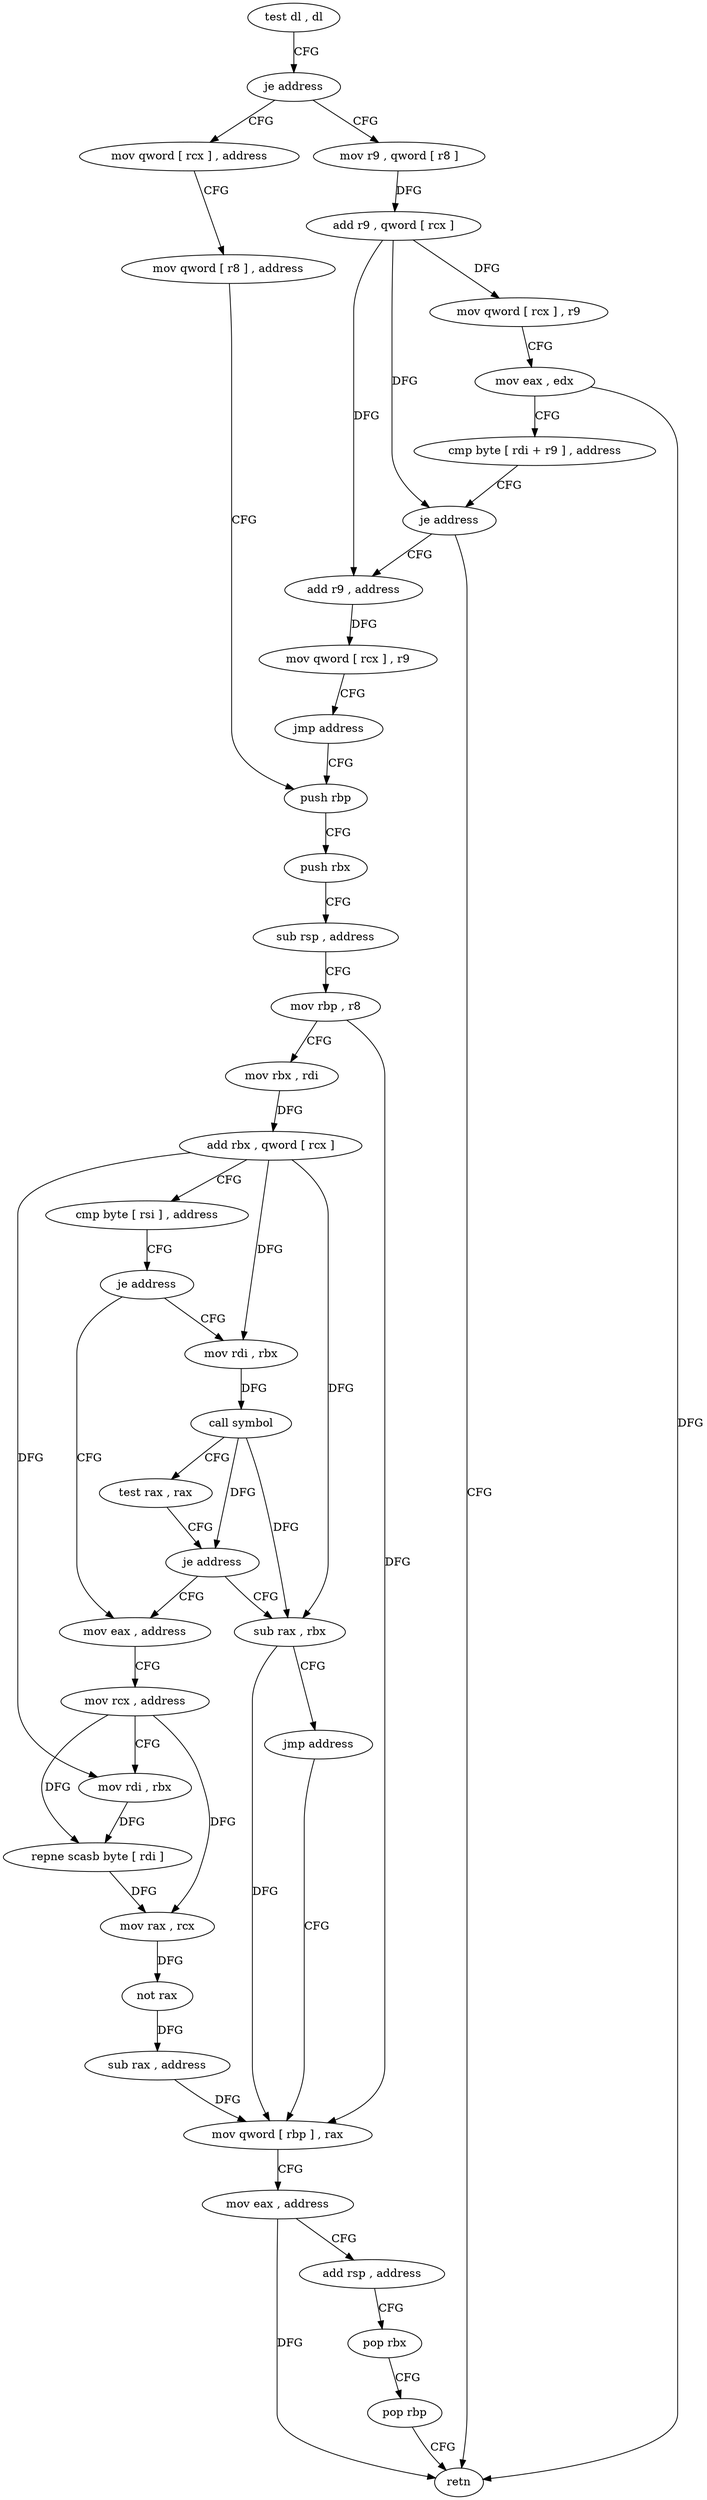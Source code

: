 digraph "func" {
"4263834" [label = "test dl , dl" ]
"4263836" [label = "je address" ]
"4263890" [label = "mov r9 , qword [ r8 ]" ]
"4263838" [label = "mov qword [ rcx ] , address" ]
"4263893" [label = "add r9 , qword [ rcx ]" ]
"4263896" [label = "mov qword [ rcx ] , r9" ]
"4263899" [label = "mov eax , edx" ]
"4263901" [label = "cmp byte [ rdi + r9 ] , address" ]
"4263906" [label = "je address" ]
"4263959" [label = "retn" ]
"4263908" [label = "add r9 , address" ]
"4263845" [label = "mov qword [ r8 ] , address" ]
"4263852" [label = "push rbp" ]
"4263912" [label = "mov qword [ rcx ] , r9" ]
"4263915" [label = "jmp address" ]
"4263917" [label = "mov eax , address" ]
"4263922" [label = "mov rcx , address" ]
"4263929" [label = "mov rdi , rbx" ]
"4263932" [label = "repne scasb byte [ rdi ]" ]
"4263934" [label = "mov rax , rcx" ]
"4263937" [label = "not rax" ]
"4263940" [label = "sub rax , address" ]
"4263944" [label = "mov qword [ rbp ] , rax" ]
"4263872" [label = "mov rdi , rbx" ]
"4263875" [label = "call symbol" ]
"4263880" [label = "test rax , rax" ]
"4263883" [label = "je address" ]
"4263885" [label = "sub rax , rbx" ]
"4263853" [label = "push rbx" ]
"4263854" [label = "sub rsp , address" ]
"4263858" [label = "mov rbp , r8" ]
"4263861" [label = "mov rbx , rdi" ]
"4263864" [label = "add rbx , qword [ rcx ]" ]
"4263867" [label = "cmp byte [ rsi ] , address" ]
"4263870" [label = "je address" ]
"4263888" [label = "jmp address" ]
"4263948" [label = "mov eax , address" ]
"4263953" [label = "add rsp , address" ]
"4263957" [label = "pop rbx" ]
"4263958" [label = "pop rbp" ]
"4263834" -> "4263836" [ label = "CFG" ]
"4263836" -> "4263890" [ label = "CFG" ]
"4263836" -> "4263838" [ label = "CFG" ]
"4263890" -> "4263893" [ label = "DFG" ]
"4263838" -> "4263845" [ label = "CFG" ]
"4263893" -> "4263896" [ label = "DFG" ]
"4263893" -> "4263906" [ label = "DFG" ]
"4263893" -> "4263908" [ label = "DFG" ]
"4263896" -> "4263899" [ label = "CFG" ]
"4263899" -> "4263901" [ label = "CFG" ]
"4263899" -> "4263959" [ label = "DFG" ]
"4263901" -> "4263906" [ label = "CFG" ]
"4263906" -> "4263959" [ label = "CFG" ]
"4263906" -> "4263908" [ label = "CFG" ]
"4263908" -> "4263912" [ label = "DFG" ]
"4263845" -> "4263852" [ label = "CFG" ]
"4263852" -> "4263853" [ label = "CFG" ]
"4263912" -> "4263915" [ label = "CFG" ]
"4263915" -> "4263852" [ label = "CFG" ]
"4263917" -> "4263922" [ label = "CFG" ]
"4263922" -> "4263929" [ label = "CFG" ]
"4263922" -> "4263932" [ label = "DFG" ]
"4263922" -> "4263934" [ label = "DFG" ]
"4263929" -> "4263932" [ label = "DFG" ]
"4263932" -> "4263934" [ label = "DFG" ]
"4263934" -> "4263937" [ label = "DFG" ]
"4263937" -> "4263940" [ label = "DFG" ]
"4263940" -> "4263944" [ label = "DFG" ]
"4263944" -> "4263948" [ label = "CFG" ]
"4263872" -> "4263875" [ label = "DFG" ]
"4263875" -> "4263880" [ label = "CFG" ]
"4263875" -> "4263883" [ label = "DFG" ]
"4263875" -> "4263885" [ label = "DFG" ]
"4263880" -> "4263883" [ label = "CFG" ]
"4263883" -> "4263917" [ label = "CFG" ]
"4263883" -> "4263885" [ label = "CFG" ]
"4263885" -> "4263888" [ label = "CFG" ]
"4263885" -> "4263944" [ label = "DFG" ]
"4263853" -> "4263854" [ label = "CFG" ]
"4263854" -> "4263858" [ label = "CFG" ]
"4263858" -> "4263861" [ label = "CFG" ]
"4263858" -> "4263944" [ label = "DFG" ]
"4263861" -> "4263864" [ label = "DFG" ]
"4263864" -> "4263867" [ label = "CFG" ]
"4263864" -> "4263929" [ label = "DFG" ]
"4263864" -> "4263872" [ label = "DFG" ]
"4263864" -> "4263885" [ label = "DFG" ]
"4263867" -> "4263870" [ label = "CFG" ]
"4263870" -> "4263917" [ label = "CFG" ]
"4263870" -> "4263872" [ label = "CFG" ]
"4263888" -> "4263944" [ label = "CFG" ]
"4263948" -> "4263953" [ label = "CFG" ]
"4263948" -> "4263959" [ label = "DFG" ]
"4263953" -> "4263957" [ label = "CFG" ]
"4263957" -> "4263958" [ label = "CFG" ]
"4263958" -> "4263959" [ label = "CFG" ]
}
